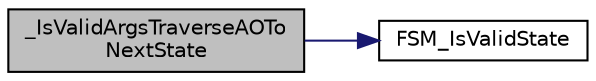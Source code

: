 digraph "_IsValidArgsTraverseAOToNextState"
{
 // LATEX_PDF_SIZE
  edge [fontname="Helvetica",fontsize="10",labelfontname="Helvetica",labelfontsize="10"];
  node [fontname="Helvetica",fontsize="10",shape=record];
  rankdir="LR";
  Node1 [label="_IsValidArgsTraverseAOTo\lNextState",height=0.2,width=0.4,color="black", fillcolor="grey75", style="filled", fontcolor="black",tooltip="Validates input args for {."];
  Node1 -> Node2 [color="midnightblue",fontsize="10",style="solid",fontname="Helvetica"];
  Node2 [label="FSM_IsValidState",height=0.2,width=0.4,color="black", fillcolor="white", style="filled",URL="$fsm_8c.html#abc83f1aa20427dbb0c65718be63f505b",tooltip="Checks if a state is valid (i.e., not an empty or invalid state)."];
}
